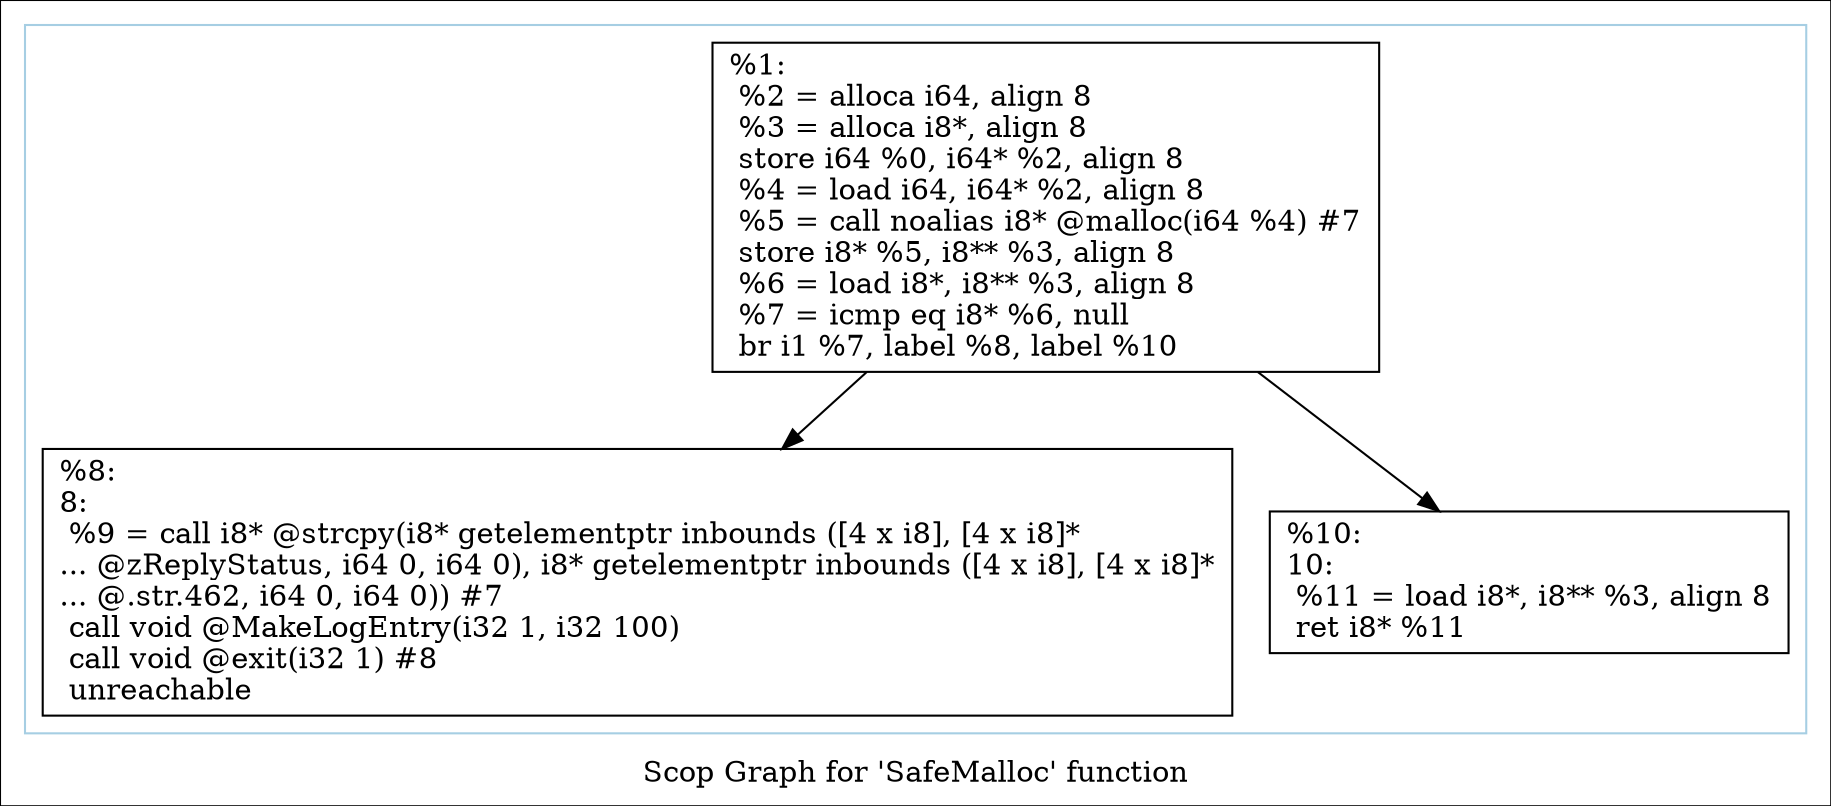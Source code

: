 digraph "Scop Graph for 'SafeMalloc' function" {
	label="Scop Graph for 'SafeMalloc' function";

	Node0x18f77c0 [shape=record,label="{%1:\l  %2 = alloca i64, align 8\l  %3 = alloca i8*, align 8\l  store i64 %0, i64* %2, align 8\l  %4 = load i64, i64* %2, align 8\l  %5 = call noalias i8* @malloc(i64 %4) #7\l  store i8* %5, i8** %3, align 8\l  %6 = load i8*, i8** %3, align 8\l  %7 = icmp eq i8* %6, null\l  br i1 %7, label %8, label %10\l}"];
	Node0x18f77c0 -> Node0x18a1710;
	Node0x18f77c0 -> Node0x18c7920;
	Node0x18a1710 [shape=record,label="{%8:\l8:                                                \l  %9 = call i8* @strcpy(i8* getelementptr inbounds ([4 x i8], [4 x i8]*\l... @zReplyStatus, i64 0, i64 0), i8* getelementptr inbounds ([4 x i8], [4 x i8]*\l... @.str.462, i64 0, i64 0)) #7\l  call void @MakeLogEntry(i32 1, i32 100)\l  call void @exit(i32 1) #8\l  unreachable\l}"];
	Node0x18c7920 [shape=record,label="{%10:\l10:                                               \l  %11 = load i8*, i8** %3, align 8\l  ret i8* %11\l}"];
	colorscheme = "paired12"
        subgraph cluster_0x1969c20 {
          label = "";
          style = solid;
          color = 1
          Node0x18f77c0;
          Node0x18a1710;
          Node0x18c7920;
        }
}
